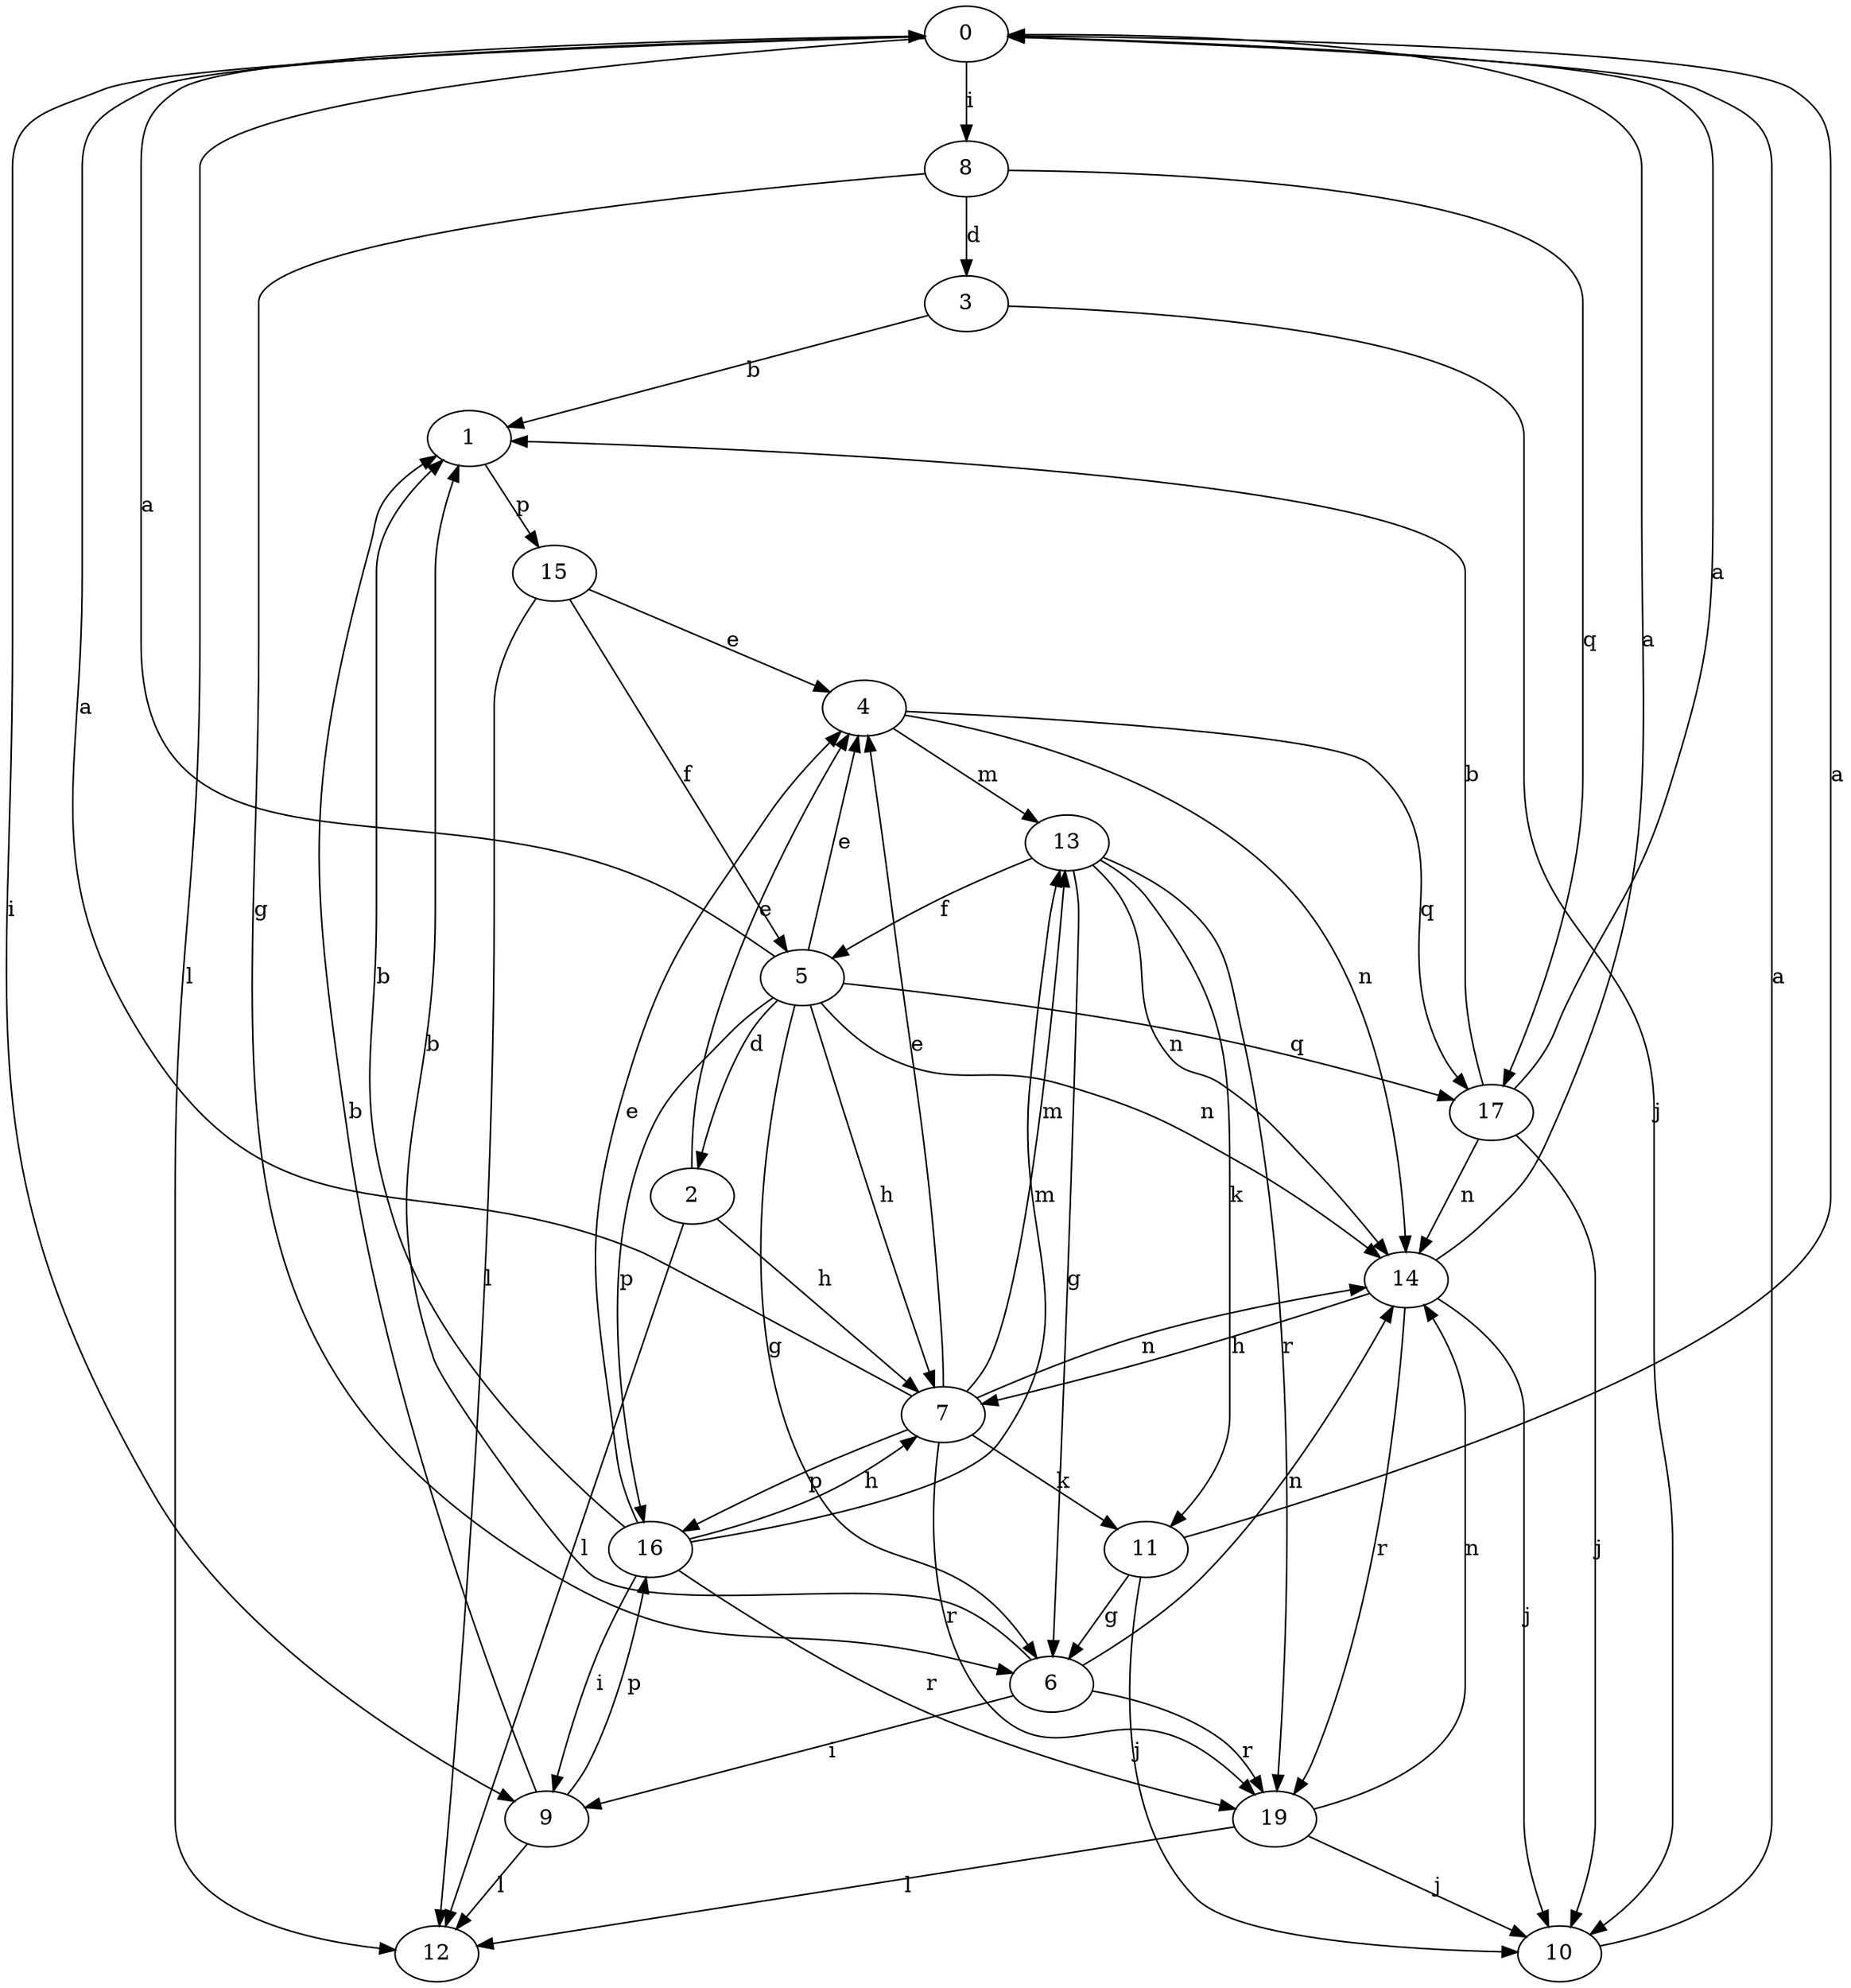 strict digraph  {
0;
1;
2;
3;
4;
5;
6;
7;
8;
9;
10;
11;
12;
13;
14;
15;
16;
17;
19;
0 -> 8  [label=i];
0 -> 9  [label=i];
0 -> 12  [label=l];
1 -> 15  [label=p];
2 -> 4  [label=e];
2 -> 7  [label=h];
2 -> 12  [label=l];
3 -> 1  [label=b];
3 -> 10  [label=j];
4 -> 13  [label=m];
4 -> 14  [label=n];
4 -> 17  [label=q];
5 -> 0  [label=a];
5 -> 2  [label=d];
5 -> 4  [label=e];
5 -> 6  [label=g];
5 -> 7  [label=h];
5 -> 14  [label=n];
5 -> 16  [label=p];
5 -> 17  [label=q];
6 -> 1  [label=b];
6 -> 9  [label=i];
6 -> 14  [label=n];
6 -> 19  [label=r];
7 -> 0  [label=a];
7 -> 4  [label=e];
7 -> 11  [label=k];
7 -> 13  [label=m];
7 -> 14  [label=n];
7 -> 16  [label=p];
7 -> 19  [label=r];
8 -> 3  [label=d];
8 -> 6  [label=g];
8 -> 17  [label=q];
9 -> 1  [label=b];
9 -> 12  [label=l];
9 -> 16  [label=p];
10 -> 0  [label=a];
11 -> 0  [label=a];
11 -> 6  [label=g];
11 -> 10  [label=j];
13 -> 5  [label=f];
13 -> 6  [label=g];
13 -> 11  [label=k];
13 -> 14  [label=n];
13 -> 19  [label=r];
14 -> 0  [label=a];
14 -> 7  [label=h];
14 -> 10  [label=j];
14 -> 19  [label=r];
15 -> 4  [label=e];
15 -> 5  [label=f];
15 -> 12  [label=l];
16 -> 1  [label=b];
16 -> 4  [label=e];
16 -> 7  [label=h];
16 -> 9  [label=i];
16 -> 13  [label=m];
16 -> 19  [label=r];
17 -> 0  [label=a];
17 -> 1  [label=b];
17 -> 10  [label=j];
17 -> 14  [label=n];
19 -> 10  [label=j];
19 -> 12  [label=l];
19 -> 14  [label=n];
}
